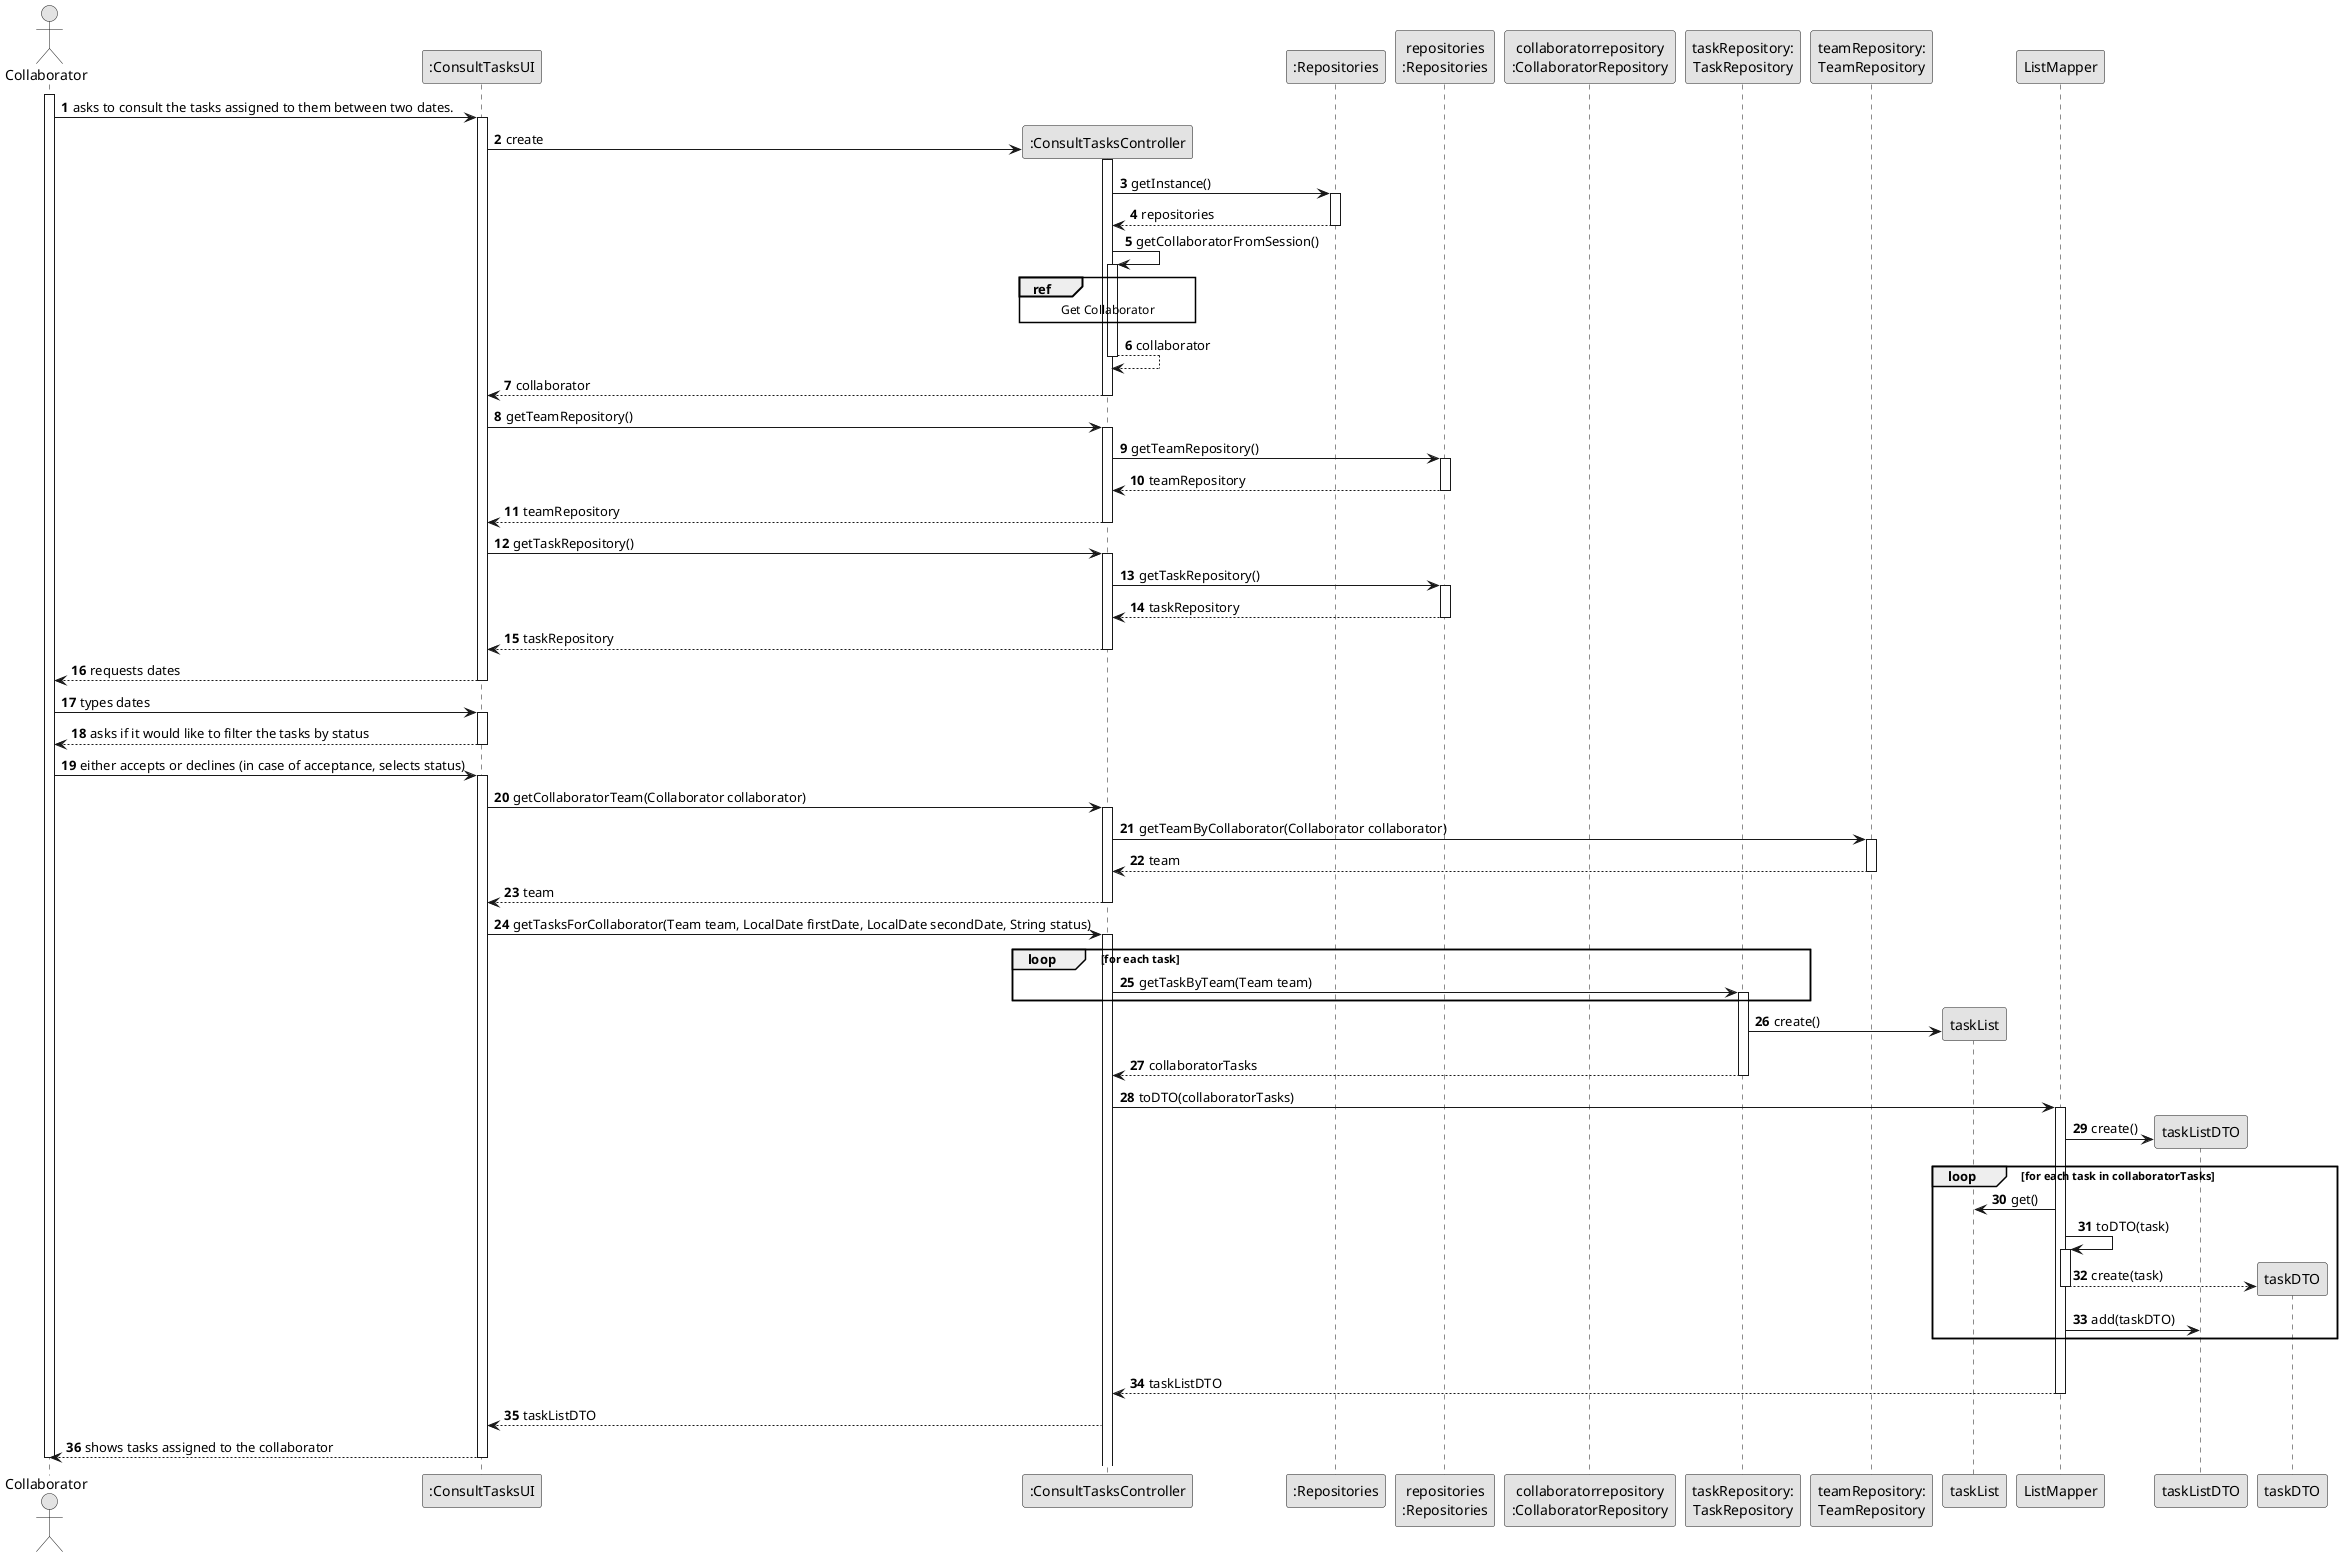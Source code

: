 @startuml
skinparam monochrome true
skinparam packageStyle rectangle
skinparam shadowing false

autonumber

'hide footbox
actor "Collaborator" as ADM
participant ":ConsultTasksUI" as UI
participant ":ConsultTasksController" as CTRL
participant ":Repositories" as RepositorySingleton
participant "repositories\n:Repositories" as PLAT
participant "collaboratorrepository\n:CollaboratorRepository" as CR
participant "taskRepository:\nTaskRepository" as TAR
participant "teamRepository:\nTeamRepository" as TER
participant "taskList" as TL
participant "ListMapper" as LM
participant "taskListDTO" as TLDTO
participant "taskDTO" as TDTO


activate ADM

        ADM -> UI : asks to consult the tasks assigned to them between two dates.

        activate UI

'            UI --> ADM : requests data (reference, description,  informal \n description, technical description, duration, cost)
            'create CTRL
            UI -> CTRL** : create
            activate CTRL

                                  CTRL -> RepositorySingleton : getInstance()
                                                    activate RepositorySingleton

                                                        RepositorySingleton --> CTRL: repositories
                                                    deactivate RepositorySingleton

                                                     CTRL -> CTRL : getCollaboratorFromSession()
                                                     activate CTRL

                                                     ref over CTRL
                                                     Get Collaborator
                                                     end

                                                         CTRL --> CTRL : collaborator
                                                     deactivate CTRL

                                                     CTRL --> UI : collaborator
                                                     deactivate CTRL

            UI -> CTRL : getTeamRepository()
            activate CTRL

                CTRL -> PLAT : getTeamRepository()
                activate PLAT

           PLAT --> CTRL : teamRepository
           deactivate PLAT

           CTRL --> UI : teamRepository
           deactivate CTRL

                       UI -> CTRL : getTaskRepository()
                       activate CTRL

                           CTRL -> PLAT : getTaskRepository()
                           activate PLAT

                      PLAT --> CTRL : taskRepository
                      deactivate PLAT

                      CTRL --> UI : taskRepository
                      deactivate CTRL

        UI --> ADM: requests dates
        deactivate UI

        ADM -> UI: types dates
        activate UI

                UI --> ADM: asks if it would like to filter the tasks by status
                deactivate UI

                ADM -> UI: either accepts or declines (in case of acceptance, selects status)
                activate UI






        UI -> CTRL : getCollaboratorTeam(Collaborator collaborator)
        activate CTRL

        CTRL -> TER : getTeamByCollaborator(Collaborator collaborator)
        activate TER

        TER --> CTRL : team
        deactivate TER

        CTRL --> UI : team
        deactivate CTRL
        UI -> CTRL : getTasksForCollaborator(Team team, LocalDate firstDate, LocalDate secondDate, String status)
         activate CTRL
            loop for each task
                CTRL -> TAR : getTaskByTeam(Team team)
                activate TAR
            end

            TAR -> TL**: create()

            TAR --> CTRL: collaboratorTasks
            deactivate TAR

            CTRL -> LM: toDTO(collaboratorTasks)
            activate LM

            LM -> TLDTO**: create()

            loop for each task in collaboratorTasks

            LM -> TL: get()

            LM -> LM: toDTO(task)
            activate LM

            LM --> TDTO**: create(task)
            deactivate LM

            LM -> TLDTO: add(taskDTO)
            end



            |||

                LM --> CTRL : taskListDTO

            deactivate LM

            CTRL --> UI : taskListDTO

            UI --> ADM: shows tasks assigned to the collaborator
    deactivate UI

deactivate ADM

@enduml